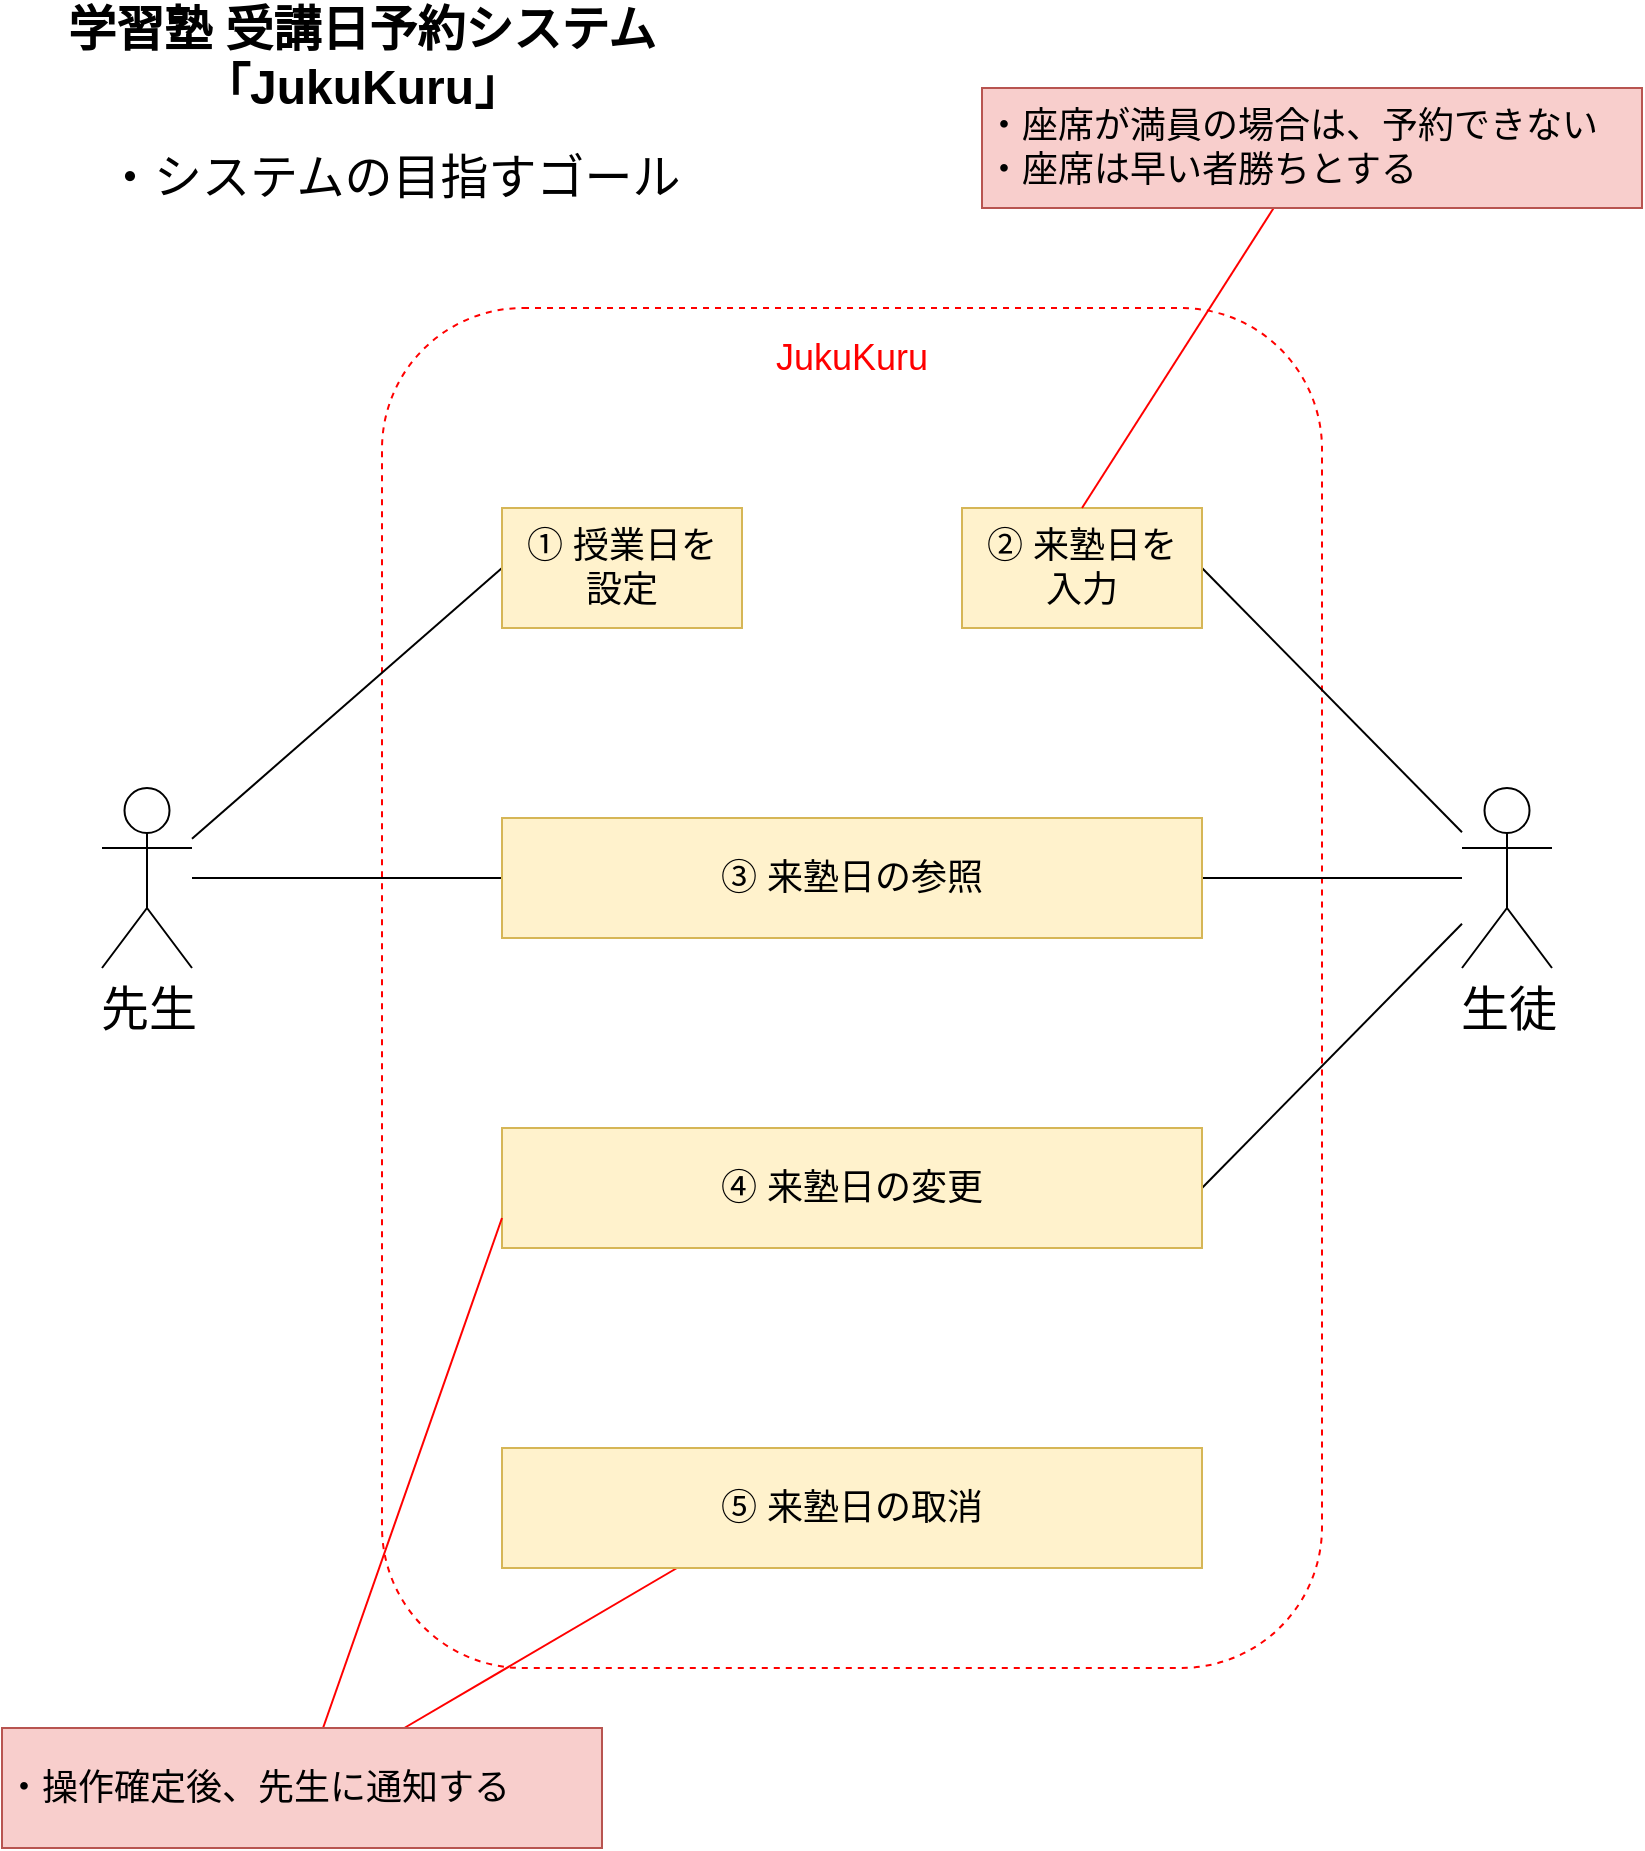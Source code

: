 <mxfile>
    <diagram id="Rfbo9xrgc3u0nFRbIgvp" name="Page-1">
        <mxGraphModel dx="1431" dy="794" grid="1" gridSize="10" guides="1" tooltips="1" connect="1" arrows="1" fold="1" page="1" pageScale="1" pageWidth="850" pageHeight="1100" math="0" shadow="0">
            <root>
                <mxCell id="0"/>
                <mxCell id="1" parent="0"/>
                <mxCell id="6" value="" style="rounded=1;whiteSpace=wrap;html=1;dashed=1;strokeColor=#FF0000;" vertex="1" parent="1">
                    <mxGeometry x="200" y="170" width="470" height="680" as="geometry"/>
                </mxCell>
                <mxCell id="2" value="&lt;b&gt;&lt;font style=&quot;font-size: 24px;&quot;&gt;学習塾 受講日予約システム&lt;br&gt;「JukuKuru」&lt;/font&gt;&lt;/b&gt;" style="text;html=1;strokeColor=none;fillColor=none;align=center;verticalAlign=middle;whiteSpace=wrap;rounded=0;" vertex="1" parent="1">
                    <mxGeometry x="20" y="30" width="340" height="30" as="geometry"/>
                </mxCell>
                <mxCell id="3" value="・システムの目指すゴール" style="text;html=1;strokeColor=none;fillColor=none;align=left;verticalAlign=middle;whiteSpace=wrap;rounded=0;fontSize=24;" vertex="1" parent="1">
                    <mxGeometry x="60" y="90" width="295" height="30" as="geometry"/>
                </mxCell>
                <mxCell id="9" style="edgeStyle=none;html=1;entryX=0;entryY=0.5;entryDx=0;entryDy=0;fontSize=18;fontColor=#FF0000;endArrow=none;endFill=0;" edge="1" parent="1" source="4" target="8">
                    <mxGeometry relative="1" as="geometry"/>
                </mxCell>
                <mxCell id="15" style="edgeStyle=none;html=1;entryX=0;entryY=0.5;entryDx=0;entryDy=0;fontSize=18;fontColor=#FF0000;endArrow=none;endFill=0;" edge="1" parent="1" source="4" target="12">
                    <mxGeometry relative="1" as="geometry"/>
                </mxCell>
                <mxCell id="4" value="先生" style="shape=umlActor;verticalLabelPosition=bottom;verticalAlign=top;html=1;outlineConnect=0;fontSize=24;" vertex="1" parent="1">
                    <mxGeometry x="60" y="410" width="45" height="90" as="geometry"/>
                </mxCell>
                <mxCell id="11" style="edgeStyle=none;html=1;entryX=1;entryY=0.5;entryDx=0;entryDy=0;fontSize=18;fontColor=#FF0000;endArrow=none;endFill=0;" edge="1" parent="1" source="5" target="10">
                    <mxGeometry relative="1" as="geometry"/>
                </mxCell>
                <mxCell id="17" style="edgeStyle=none;html=1;entryX=1;entryY=0.5;entryDx=0;entryDy=0;fontSize=18;fontColor=#FF0000;endArrow=none;endFill=0;" edge="1" parent="1" source="5" target="12">
                    <mxGeometry relative="1" as="geometry"/>
                </mxCell>
                <mxCell id="18" style="edgeStyle=none;html=1;entryX=1;entryY=0.5;entryDx=0;entryDy=0;fontSize=18;fontColor=#FF0000;endArrow=none;endFill=0;" edge="1" parent="1" source="5" target="13">
                    <mxGeometry relative="1" as="geometry"/>
                </mxCell>
                <mxCell id="5" value="生徒" style="shape=umlActor;verticalLabelPosition=bottom;verticalAlign=top;html=1;outlineConnect=0;fontSize=24;" vertex="1" parent="1">
                    <mxGeometry x="740" y="410" width="45" height="90" as="geometry"/>
                </mxCell>
                <mxCell id="7" value="&lt;font color=&quot;#ff0000&quot; style=&quot;font-size: 18px;&quot;&gt;JukuKuru&lt;/font&gt;" style="text;html=1;strokeColor=none;fillColor=none;align=center;verticalAlign=middle;whiteSpace=wrap;rounded=0;dashed=1;" vertex="1" parent="1">
                    <mxGeometry x="405" y="180" width="60" height="30" as="geometry"/>
                </mxCell>
                <mxCell id="8" value="① 授業日を&lt;br&gt;設定" style="rounded=0;whiteSpace=wrap;html=1;fontSize=18;fillColor=#fff2cc;strokeColor=#d6b656;" vertex="1" parent="1">
                    <mxGeometry x="260" y="270" width="120" height="60" as="geometry"/>
                </mxCell>
                <mxCell id="10" value="② 来塾日を&lt;br&gt;入力" style="rounded=0;whiteSpace=wrap;html=1;fontSize=18;fillColor=#fff2cc;strokeColor=#d6b656;" vertex="1" parent="1">
                    <mxGeometry x="490" y="270" width="120" height="60" as="geometry"/>
                </mxCell>
                <mxCell id="12" value="③ 来塾日の参照" style="rounded=0;whiteSpace=wrap;html=1;fontSize=18;fillColor=#fff2cc;strokeColor=#d6b656;" vertex="1" parent="1">
                    <mxGeometry x="260" y="425" width="350" height="60" as="geometry"/>
                </mxCell>
                <mxCell id="13" value="④ 来塾日の変更" style="rounded=0;whiteSpace=wrap;html=1;fontSize=18;fillColor=#fff2cc;strokeColor=#d6b656;" vertex="1" parent="1">
                    <mxGeometry x="260" y="580" width="350" height="60" as="geometry"/>
                </mxCell>
                <mxCell id="22" style="edgeStyle=none;html=1;entryX=0.5;entryY=0;entryDx=0;entryDy=0;fontSize=18;fontColor=#FF0000;endArrow=none;endFill=0;strokeColor=#FF0000;" edge="1" parent="1" source="21" target="10">
                    <mxGeometry relative="1" as="geometry"/>
                </mxCell>
                <mxCell id="21" value="・座席が満員の場合は、予約できない&lt;br&gt;・座席は早い者勝ちとする" style="rounded=0;whiteSpace=wrap;html=1;strokeColor=#b85450;fontSize=18;fillColor=#f8cecc;align=left;" vertex="1" parent="1">
                    <mxGeometry x="500" y="60" width="330" height="60" as="geometry"/>
                </mxCell>
                <mxCell id="24" style="edgeStyle=none;html=1;entryX=0;entryY=0.75;entryDx=0;entryDy=0;strokeColor=#FF0000;fontSize=18;fontColor=#FF0000;endArrow=none;endFill=0;" edge="1" parent="1" source="23" target="13">
                    <mxGeometry relative="1" as="geometry"/>
                </mxCell>
                <mxCell id="28" style="edgeStyle=none;html=1;entryX=0.25;entryY=1;entryDx=0;entryDy=0;strokeColor=#FF0000;fontSize=18;fontColor=#FF0000;endArrow=none;endFill=0;" edge="1" parent="1" source="23" target="27">
                    <mxGeometry relative="1" as="geometry"/>
                </mxCell>
                <mxCell id="23" value="・操作確定後、先生に通知する" style="rounded=0;whiteSpace=wrap;html=1;strokeColor=#b85450;fontSize=18;fillColor=#f8cecc;align=left;" vertex="1" parent="1">
                    <mxGeometry x="10" y="880" width="300" height="60" as="geometry"/>
                </mxCell>
                <mxCell id="27" value="⑤ 来塾日の取消" style="rounded=0;whiteSpace=wrap;html=1;fontSize=18;fillColor=#fff2cc;strokeColor=#d6b656;" vertex="1" parent="1">
                    <mxGeometry x="260" y="740" width="350" height="60" as="geometry"/>
                </mxCell>
            </root>
        </mxGraphModel>
    </diagram>
</mxfile>
